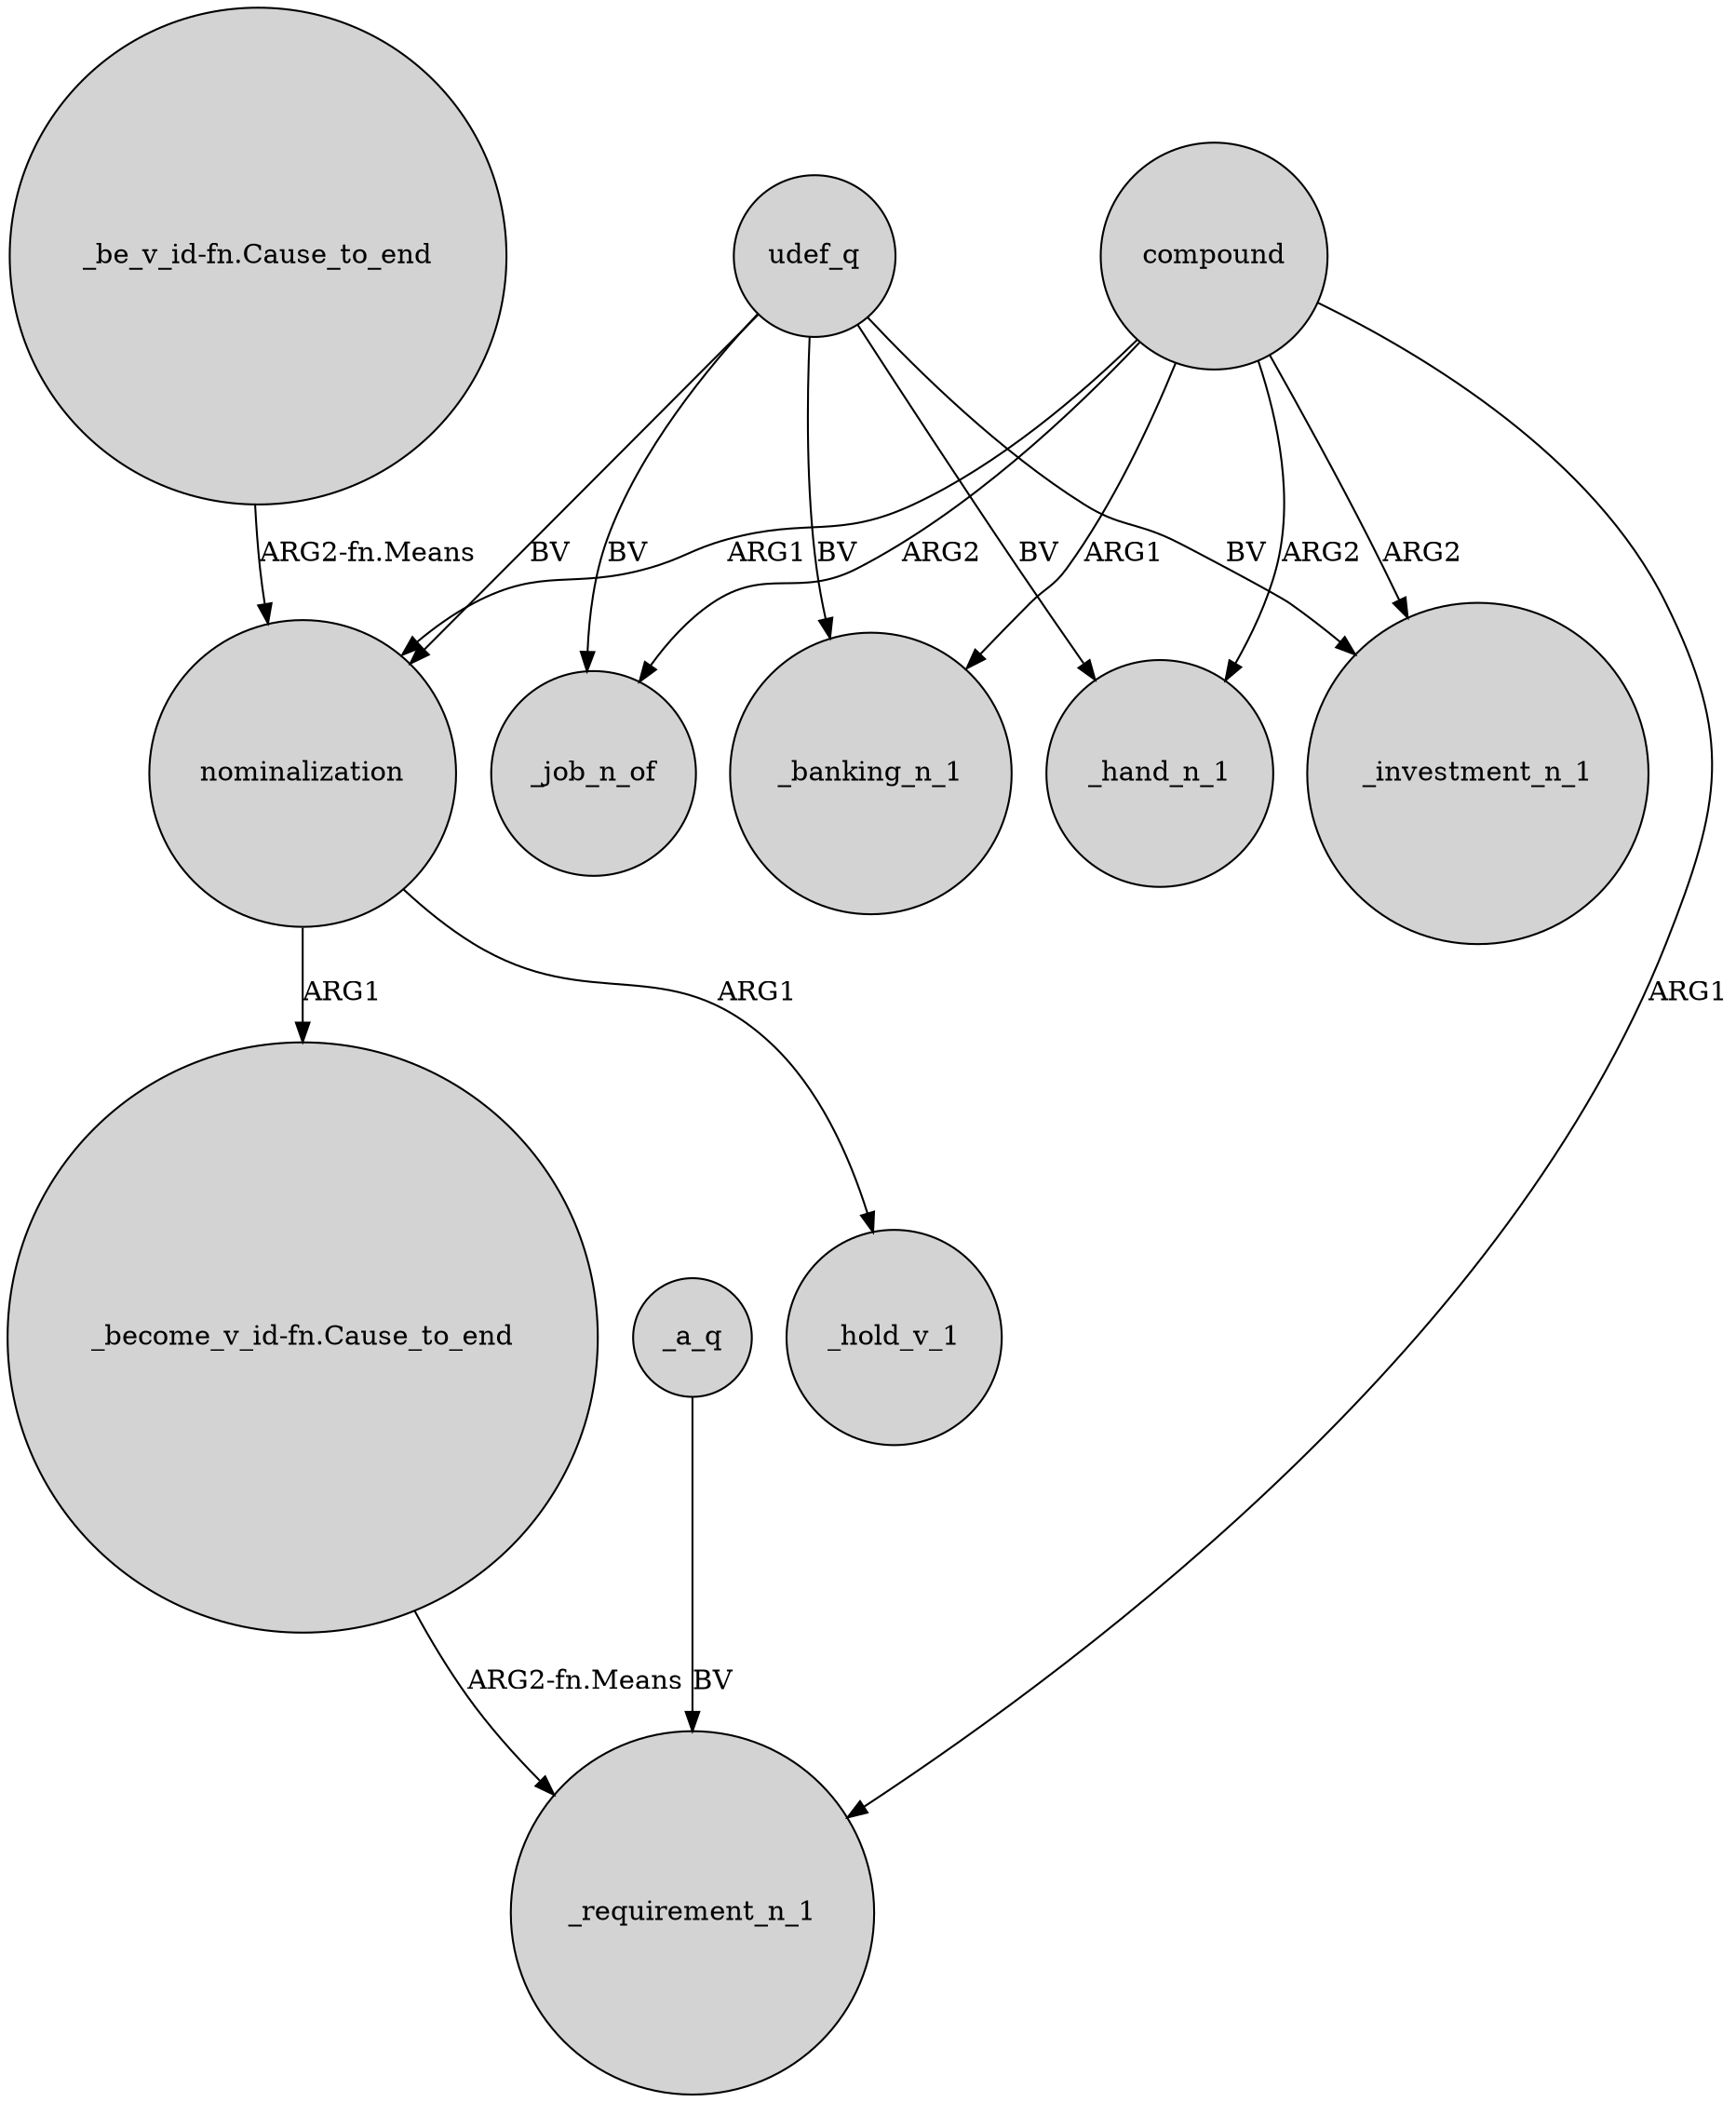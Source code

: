 digraph {
	node [shape=circle style=filled]
	udef_q -> _job_n_of [label=BV]
	nominalization -> "_become_v_id-fn.Cause_to_end" [label=ARG1]
	udef_q -> _hand_n_1 [label=BV]
	_a_q -> _requirement_n_1 [label=BV]
	"_be_v_id-fn.Cause_to_end" -> nominalization [label="ARG2-fn.Means"]
	udef_q -> _banking_n_1 [label=BV]
	nominalization -> _hold_v_1 [label=ARG1]
	"_become_v_id-fn.Cause_to_end" -> _requirement_n_1 [label="ARG2-fn.Means"]
	compound -> _job_n_of [label=ARG2]
	compound -> _investment_n_1 [label=ARG2]
	compound -> _requirement_n_1 [label=ARG1]
	udef_q -> _investment_n_1 [label=BV]
	compound -> nominalization [label=ARG1]
	compound -> _banking_n_1 [label=ARG1]
	compound -> _hand_n_1 [label=ARG2]
	udef_q -> nominalization [label=BV]
}
